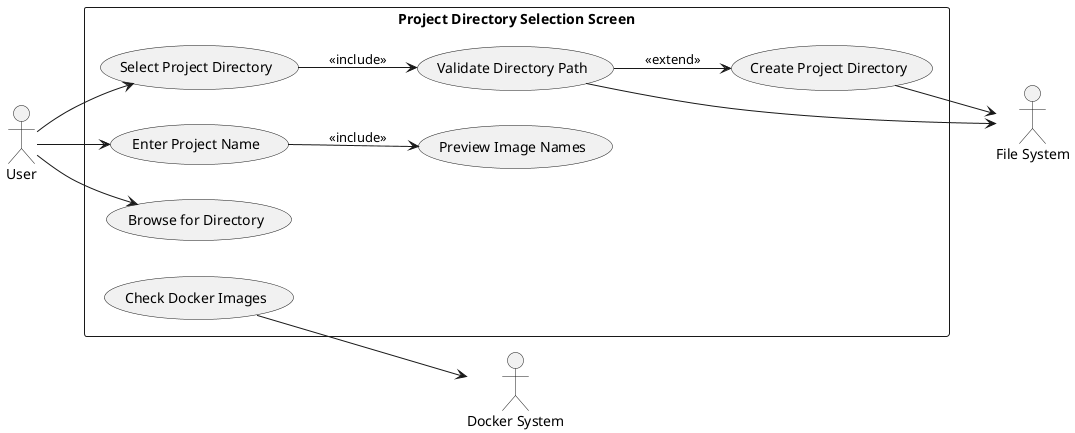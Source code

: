 @startuml
left to right direction
actor "User" as user
actor "File System" as fs
actor "Docker System" as docker

rectangle "Project Directory Selection Screen" {
  usecase "Select Project Directory" as UC1
  usecase "Enter Project Name" as UC2
  usecase "Browse for Directory" as UC3
  usecase "Validate Directory Path" as UC4
  usecase "Create Project Directory" as UC5
  usecase "Check Docker Images" as UC6
  usecase "Preview Image Names" as UC7
}

user --> UC1
user --> UC2
user --> UC3
UC1 --> UC4 : <<include>>
UC4 --> UC5 : <<extend>>
UC2 --> UC7 : <<include>>
UC6 --> docker
UC4 --> fs
UC5 --> fs
@enduml